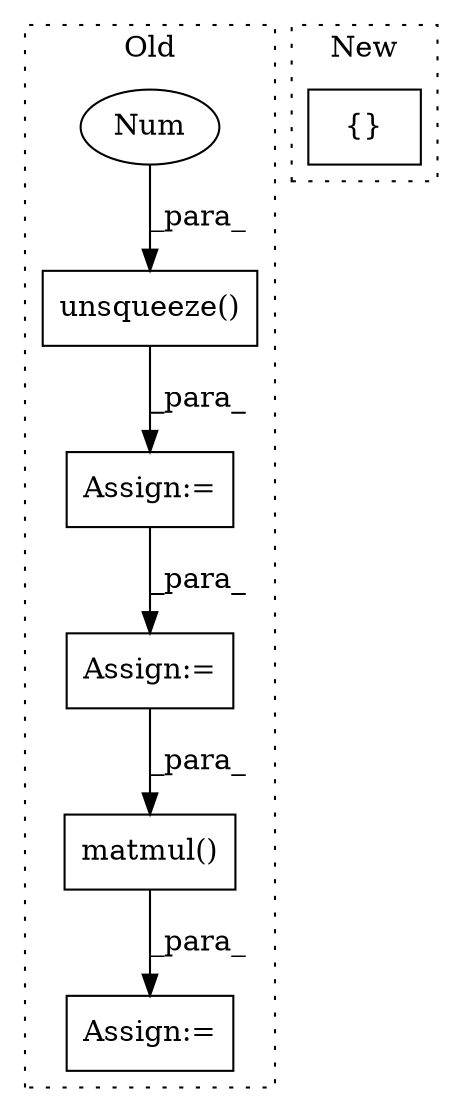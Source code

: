 digraph G {
subgraph cluster0 {
1 [label="matmul()" a="75" s="5524,5546" l="10,1" shape="box"];
3 [label="Assign:=" a="68" s="5610" l="3" shape="box"];
4 [label="Assign:=" a="68" s="4929" l="3" shape="box"];
5 [label="Assign:=" a="68" s="4678" l="3" shape="box"];
6 [label="unsqueeze()" a="75" s="4508,4554" l="45,1" shape="box"];
7 [label="Num" a="76" s="4553" l="1" shape="ellipse"];
label = "Old";
style="dotted";
}
subgraph cluster1 {
2 [label="{}" a="59" s="5307,5330" l="1,0" shape="box"];
label = "New";
style="dotted";
}
1 -> 3 [label="_para_"];
4 -> 1 [label="_para_"];
5 -> 4 [label="_para_"];
6 -> 5 [label="_para_"];
7 -> 6 [label="_para_"];
}